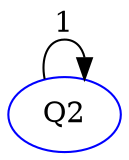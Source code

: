 digraph {
rankdir=LR;
Q2[color=blue];
node [shape=doublecircle];
Q2 ;
node [shape=circle];
Q2 -> Q2[label="1"];
}
